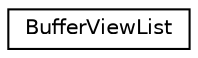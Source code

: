 digraph "类继承关系图"
{
 // LATEX_PDF_SIZE
  edge [fontname="Helvetica",fontsize="10",labelfontname="Helvetica",labelfontsize="10"];
  node [fontname="Helvetica",fontsize="10",shape=record];
  rankdir="LR";
  Node0 [label="BufferViewList",height=0.2,width=0.4,color="black", fillcolor="white", style="filled",URL="$classBufferViewList.html",tooltip="A non-owning temporary view (similar to std::string_view) of a discontiguous string"];
}
